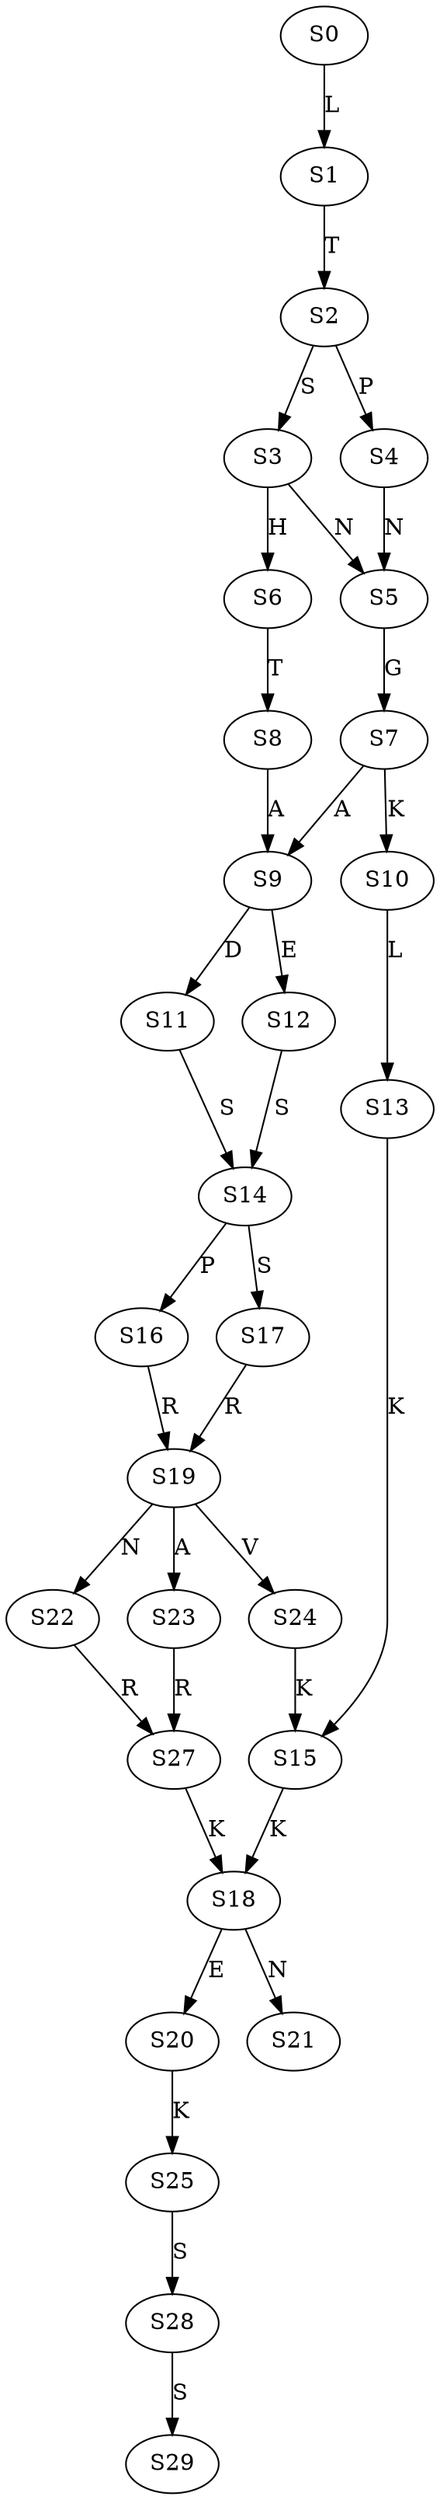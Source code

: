strict digraph  {
	S0 -> S1 [ label = L ];
	S1 -> S2 [ label = T ];
	S2 -> S3 [ label = S ];
	S2 -> S4 [ label = P ];
	S3 -> S5 [ label = N ];
	S3 -> S6 [ label = H ];
	S4 -> S5 [ label = N ];
	S5 -> S7 [ label = G ];
	S6 -> S8 [ label = T ];
	S7 -> S9 [ label = A ];
	S7 -> S10 [ label = K ];
	S8 -> S9 [ label = A ];
	S9 -> S11 [ label = D ];
	S9 -> S12 [ label = E ];
	S10 -> S13 [ label = L ];
	S11 -> S14 [ label = S ];
	S12 -> S14 [ label = S ];
	S13 -> S15 [ label = K ];
	S14 -> S16 [ label = P ];
	S14 -> S17 [ label = S ];
	S15 -> S18 [ label = K ];
	S16 -> S19 [ label = R ];
	S17 -> S19 [ label = R ];
	S18 -> S20 [ label = E ];
	S18 -> S21 [ label = N ];
	S19 -> S22 [ label = N ];
	S19 -> S23 [ label = A ];
	S19 -> S24 [ label = V ];
	S20 -> S25 [ label = K ];
	S22 -> S27 [ label = R ];
	S23 -> S27 [ label = R ];
	S24 -> S15 [ label = K ];
	S25 -> S28 [ label = S ];
	S27 -> S18 [ label = K ];
	S28 -> S29 [ label = S ];
}
